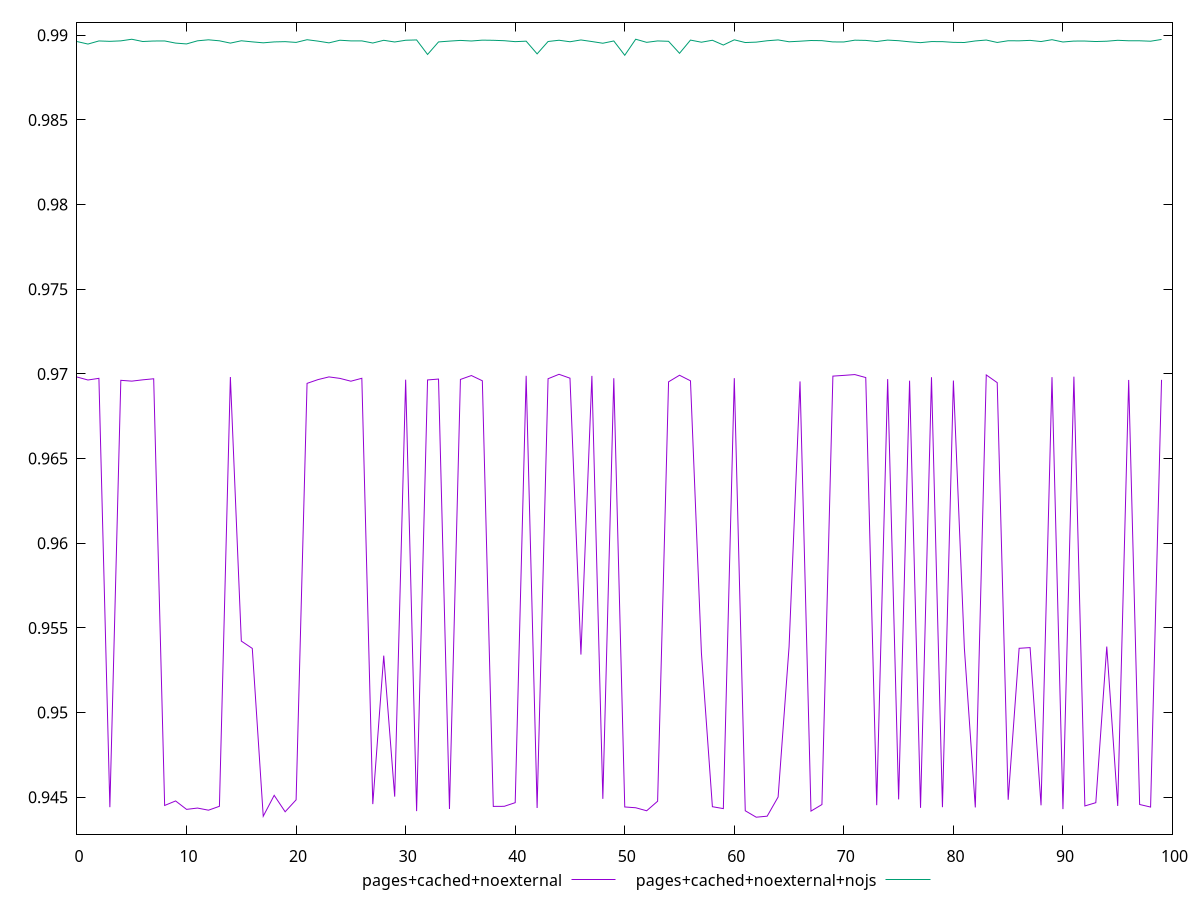 $_pagesCachedNoexternal <<EOF
0.969815714191809
0.9696395155677071
0.9697378940194878
0.944407819465668
0.9696207869410118
0.9695725549026792
0.9696492637468974
0.9697115720903988
0.9445116748948423
0.9447785388146521
0.9442810878921112
0.9443586186808409
0.9442324490512906
0.9444625992429347
0.9698165564331006
0.9542194858753041
0.9537871510506359
0.9438750611159565
0.9451102325570586
0.9441392428641504
0.9448441139703012
0.9694406971361349
0.969663217044503
0.9698222366867115
0.9697345911202331
0.9695679974116888
0.9697405056587474
0.9445910298060379
0.9533589819818202
0.9450313307539359
0.9696567983209751
0.9441786681803188
0.9696430229858461
0.9696943543274201
0.9443043341347634
0.9696721694350283
0.9699027612164445
0.9695940754595436
0.9444557176450321
0.9444615044764317
0.9446773993320652
0.9698856939992643
0.9443622913521781
0.9697141043757205
0.9699760042600412
0.9697465809730696
0.953421203936275
0.9698820435970718
0.9449035728057286
0.9697441940155692
0.9444233687977306
0.9443766349475476
0.9441986655574282
0.9447618001468132
0.969532044507188
0.9699204658925562
0.9695918608249618
0.9535025597538733
0.9444387070232205
0.9443265436844661
0.9697480525706881
0.9441990641556408
0.943818659790264
0.9438781687915663
0.9450116370946606
0.9538912946715461
0.9695559620850455
0.9441787466095344
0.9445661868245683
0.9698689069501023
0.9699120614787262
0.969959606949522
0.9697838950685733
0.9445262174955569
0.9696949741683276
0.9448702923983228
0.9695979823261709
0.9443700211147269
0.9698030070569302
0.9444098667759522
0.9696055520865872
0.9538105127530174
0.9443949673544476
0.9699384140864882
0.9694831264081069
0.9448485597514347
0.95379293662775
0.9538354092575859
0.9445212225933786
0.9698091907895345
0.9442954436512041
0.9698363716171208
0.9444827850093174
0.9446764630744705
0.9538944812216695
0.944483299697082
0.9696421776319804
0.9445697538861441
0.9444174427467722
0.9696467459599122
EOF
$_pagesCachedNoexternalNojs <<EOF
0.9896281848307318
0.9894803673398196
0.9896637272414575
0.9896399512032683
0.9896684863996036
0.9897639028283397
0.9896306634367968
0.9896597651173014
0.9896633172679898
0.989536557658427
0.9894873619181239
0.9896717474394776
0.9897310594128842
0.9896718423264608
0.9895357087478676
0.9896738132471752
0.9896095060054083
0.9895532472688839
0.9896067811795423
0.9896219107279511
0.9895773605059479
0.9897358522372859
0.9896529950607498
0.9895505771641403
0.9897058106229665
0.9896666657641167
0.9896668944347012
0.9895411061115742
0.9897020407902644
0.9896018414041617
0.9897044465392952
0.9897239187502014
0.9888652872121019
0.9896058886774275
0.9896538501275594
0.9896954713534994
0.9896605334570124
0.9897108957532494
0.98970188154048
0.9896778749981918
0.9896221227935558
0.9896502351829268
0.9889001937264994
0.9896304817732219
0.9897050016551617
0.989616153480495
0.9897220449208731
0.98962851360559
0.9895285149810984
0.9896620613823006
0.9888178938524337
0.9897650984457727
0.9895812670161657
0.9896646377725922
0.9896429723381868
0.9889341164532575
0.9897140440208292
0.9895887732632473
0.9897043905962009
0.9894220232442617
0.9897299125056657
0.9895697137455288
0.9895933055141615
0.989674878381394
0.9897245246840887
0.9896146596870093
0.9896482221708318
0.9896892780196089
0.9896806684067927
0.9896061529677327
0.9896033235126165
0.9897086932774486
0.9896958718045002
0.9896311262361179
0.9897135021549299
0.9896785001133455
0.9896134602114162
0.9895632536552199
0.9896261514525853
0.9896230099732717
0.989579682835166
0.989572102430788
0.9896634381034812
0.9897170153198775
0.9895744863838185
0.9896754691305283
0.9896703542544116
0.9896977145970736
0.989628202134857
0.9897370287258744
0.9896012823241038
0.9896563157196219
0.9896570237981346
0.9896291192240196
0.9896476475903777
0.9897020666143881
0.9896738693088261
0.9896729550455547
0.9896476994331573
0.9897516580820711
EOF
set key outside below
set terminal pngcairo
set output "report_00004_2020-11-02T20-21-41.718Z/first-contentful-paint/first-contentful-paint_pages+cached+noexternal_pages+cached+noexternal+nojs.png"
set yrange [0.942818659790264:0.9907650984457727]
plot $_pagesCachedNoexternal title "pages+cached+noexternal" with line ,$_pagesCachedNoexternalNojs title "pages+cached+noexternal+nojs" with line ,